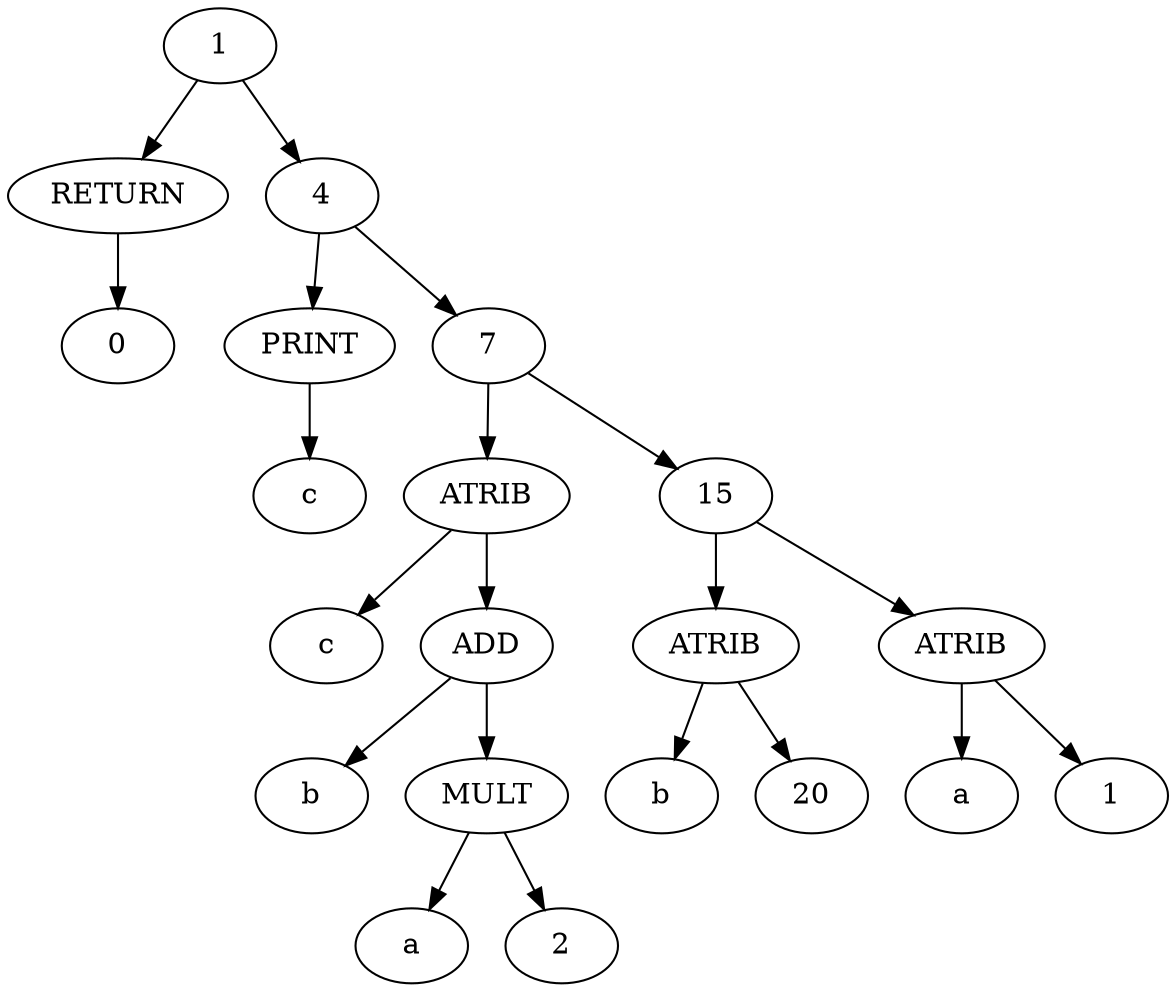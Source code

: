 digraph G {
	2 [label = "RETURN"];
	3 [label = "0"];
	5 [label = "PRINT"];
	6 [label = "c"];
	8 [label = "ATRIB"];
	9 [label = "c"];
	10 [label = "ADD"];
	11 [label = "b"];
	12 [label = "MULT"];
	13 [label = "a"];
	14 [label = "2"];
	16 [label = "ATRIB"];
	17 [label = "b"];
	18 [label = "20"];
	19 [label = "ATRIB"];
	20 [label = "a"];
	21 [label = "1"];
	1 -> 2;
	2 -> 3;
	1 -> 4;
	4 -> 5;
	5 -> 6;
	4 -> 7;
	7 -> 8;
	8 -> 9;
	8 -> 10;
	10 -> 11;
	10 -> 12;
	12 -> 13;
	12 -> 14;
	7 -> 15;
	15 -> 16;
	16 -> 17;
	16 -> 18;
	15 -> 19;
	19 -> 20;
	19 -> 21;
}

